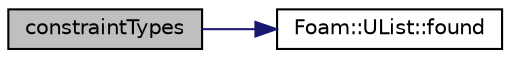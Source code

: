 digraph "constraintTypes"
{
  bgcolor="transparent";
  edge [fontname="Helvetica",fontsize="10",labelfontname="Helvetica",labelfontsize="10"];
  node [fontname="Helvetica",fontsize="10",shape=record];
  rankdir="LR";
  Node1 [label="constraintTypes",height=0.2,width=0.4,color="black", fillcolor="grey75", style="filled" fontcolor="black"];
  Node1 -> Node2 [color="midnightblue",fontsize="10",style="solid",fontname="Helvetica"];
  Node2 [label="Foam::UList::found",height=0.2,width=0.4,color="black",URL="$classFoam_1_1UList.html#a97eef32f7b4a70fe9472cfaa97fb90df",tooltip="True if the value if found in the list. "];
}
